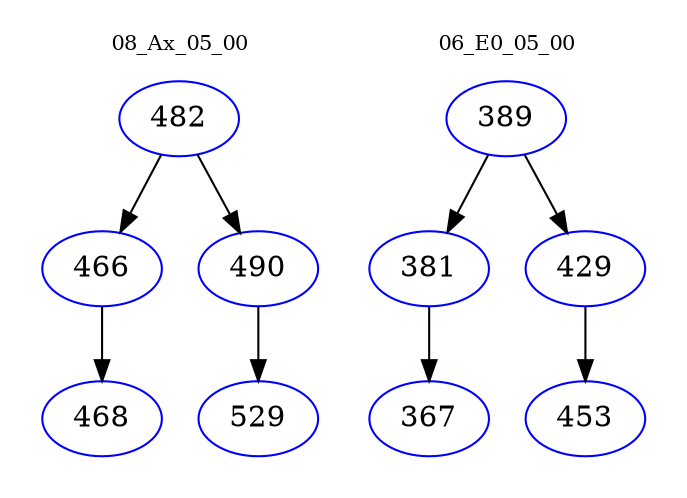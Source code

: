 digraph{
subgraph cluster_0 {
color = white
label = "08_Ax_05_00";
fontsize=10;
T0_482 [label="482", color="blue"]
T0_482 -> T0_466 [color="black"]
T0_466 [label="466", color="blue"]
T0_466 -> T0_468 [color="black"]
T0_468 [label="468", color="blue"]
T0_482 -> T0_490 [color="black"]
T0_490 [label="490", color="blue"]
T0_490 -> T0_529 [color="black"]
T0_529 [label="529", color="blue"]
}
subgraph cluster_1 {
color = white
label = "06_E0_05_00";
fontsize=10;
T1_389 [label="389", color="blue"]
T1_389 -> T1_381 [color="black"]
T1_381 [label="381", color="blue"]
T1_381 -> T1_367 [color="black"]
T1_367 [label="367", color="blue"]
T1_389 -> T1_429 [color="black"]
T1_429 [label="429", color="blue"]
T1_429 -> T1_453 [color="black"]
T1_453 [label="453", color="blue"]
}
}

